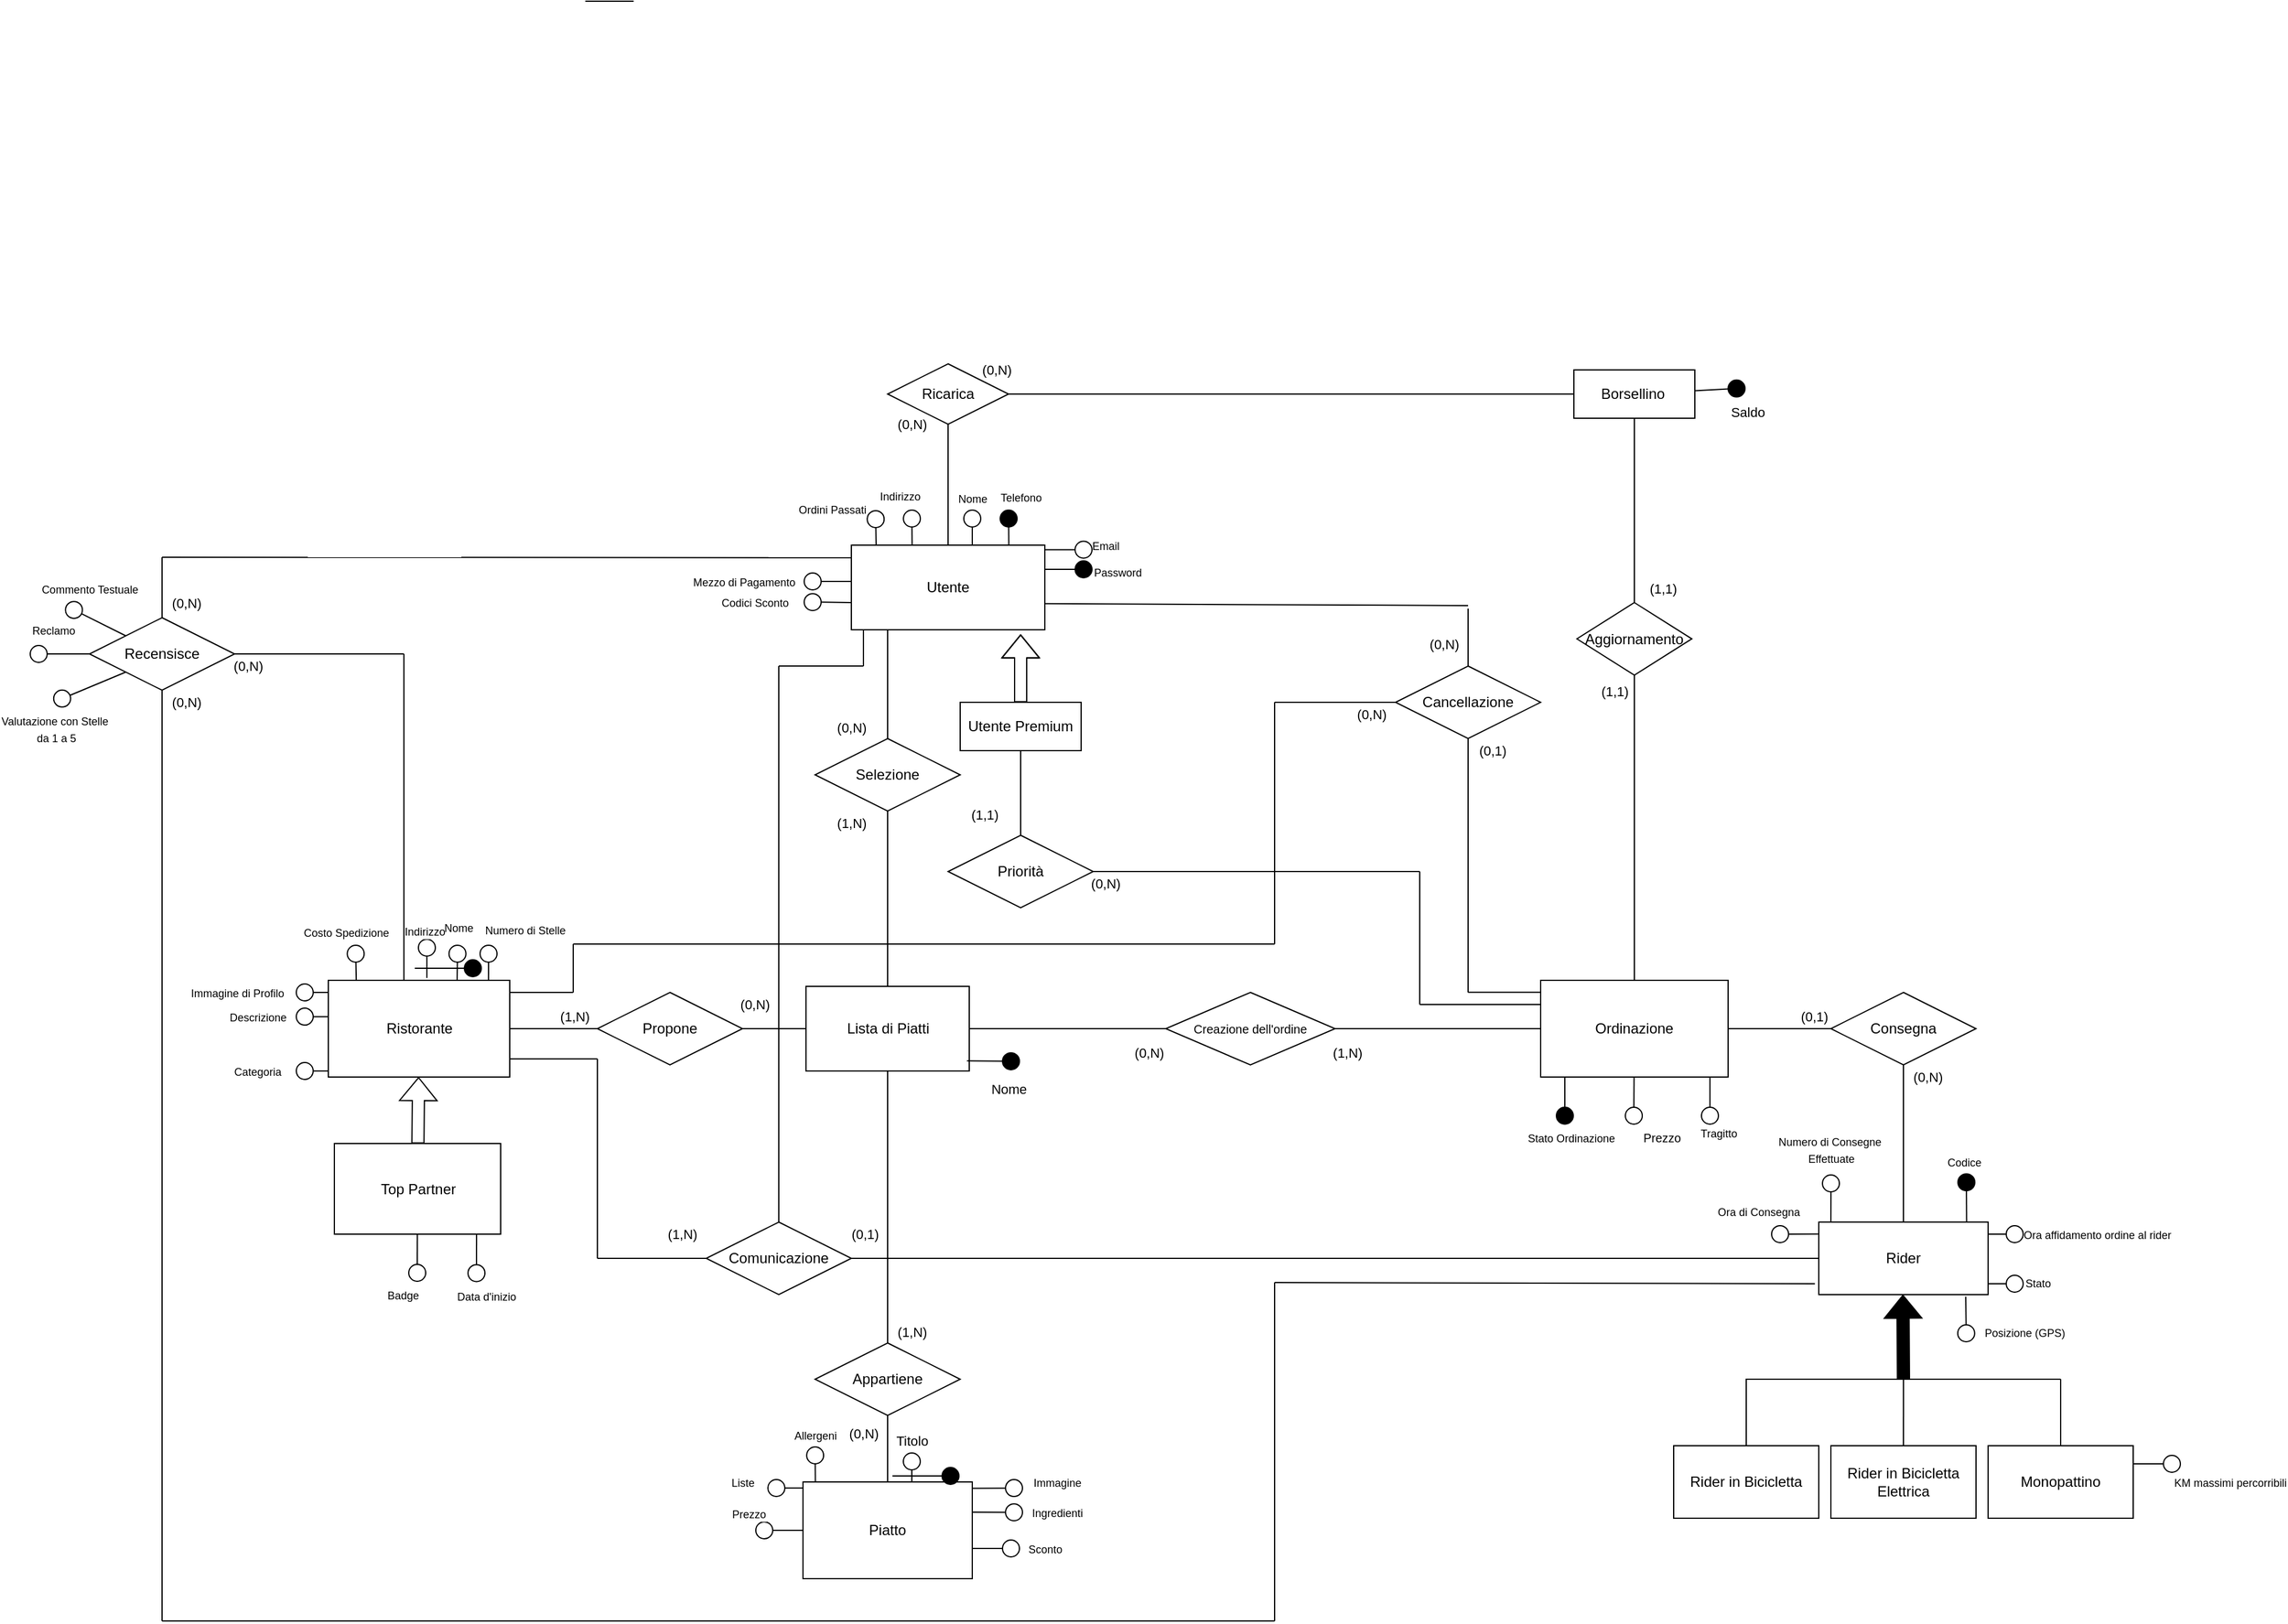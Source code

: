 <mxfile version="24.6.4" type="google">
  <diagram id="R2lEEEUBdFMjLlhIrx00" name="Page-1">
    <mxGraphModel grid="1" page="1" gridSize="10" guides="1" tooltips="1" connect="1" arrows="1" fold="1" pageScale="1" pageWidth="850" pageHeight="1100" math="0" shadow="0" extFonts="Permanent Marker^https://fonts.googleapis.com/css?family=Permanent+Marker">
      <root>
        <mxCell id="0" />
        <mxCell id="1" parent="0" />
        <mxCell id="2s0AjoNHFRhsUonIn1Db-18" value="Utente" style="whiteSpace=wrap;html=1;align=center;" vertex="1" parent="1">
          <mxGeometry x="90" y="70" width="160" height="70" as="geometry" />
        </mxCell>
        <mxCell id="2s0AjoNHFRhsUonIn1Db-19" value="dispatch" style="html=1;verticalAlign=bottom;startArrow=circle;startFill=0;endArrow=close;startSize=6;endSize=8;curved=0;rounded=0;labelBackgroundColor=default;fontColor=none;noLabel=1;entryX=0.625;entryY=-0.003;entryDx=0;entryDy=0;entryPerimeter=0;" edge="1" parent="1" target="2s0AjoNHFRhsUonIn1Db-18">
          <mxGeometry width="80" relative="1" as="geometry">
            <mxPoint x="190" y="40" as="sourcePoint" />
            <mxPoint x="190" y="69" as="targetPoint" />
            <Array as="points" />
          </mxGeometry>
        </mxCell>
        <mxCell id="2s0AjoNHFRhsUonIn1Db-20" value="&lt;font style=&quot;font-size: 9px;&quot;&gt;Nome&lt;/font&gt;" style="edgeLabel;html=1;align=center;verticalAlign=middle;resizable=0;points=[];rotation=0;" connectable="0" vertex="1" parent="2s0AjoNHFRhsUonIn1Db-19">
          <mxGeometry x="-0.893" relative="1" as="geometry">
            <mxPoint y="-11" as="offset" />
          </mxGeometry>
        </mxCell>
        <mxCell id="2s0AjoNHFRhsUonIn1Db-21" value="dispatch" style="html=1;verticalAlign=bottom;startArrow=circle;startFill=1;endArrow=close;startSize=6;endSize=8;curved=0;rounded=0;labelBackgroundColor=default;fontColor=none;noLabel=1;" edge="1" parent="1">
          <mxGeometry width="80" relative="1" as="geometry">
            <mxPoint x="290" y="90" as="sourcePoint" />
            <mxPoint x="250" y="90" as="targetPoint" />
            <Array as="points" />
          </mxGeometry>
        </mxCell>
        <mxCell id="2s0AjoNHFRhsUonIn1Db-22" value="&lt;font style=&quot;font-size: 9px;&quot;&gt;Email&lt;/font&gt;" style="edgeLabel;html=1;align=center;verticalAlign=middle;resizable=0;points=[];" connectable="0" vertex="1" parent="2s0AjoNHFRhsUonIn1Db-21">
          <mxGeometry x="-0.896" y="-1" relative="1" as="geometry">
            <mxPoint x="12" y="-19" as="offset" />
          </mxGeometry>
        </mxCell>
        <mxCell id="2s0AjoNHFRhsUonIn1Db-23" value="dispatch" style="html=1;verticalAlign=bottom;startArrow=circle;startFill=0;endArrow=close;startSize=6;endSize=8;curved=0;rounded=0;labelBackgroundColor=default;fontColor=none;noLabel=1;entryX=0.875;entryY=1.029;entryDx=0;entryDy=0;entryPerimeter=0;" edge="1" parent="1">
          <mxGeometry width="80" relative="1" as="geometry">
            <mxPoint x="290" y="73.75" as="sourcePoint" />
            <mxPoint x="250" y="73.75" as="targetPoint" />
          </mxGeometry>
        </mxCell>
        <mxCell id="2s0AjoNHFRhsUonIn1Db-24" value="&lt;font style=&quot;font-size: 9px;&quot;&gt;Password&lt;/font&gt;" style="edgeLabel;html=1;align=center;verticalAlign=middle;resizable=0;points=[];" connectable="0" vertex="1" parent="2s0AjoNHFRhsUonIn1Db-23">
          <mxGeometry x="-0.862" y="3" relative="1" as="geometry">
            <mxPoint x="23" y="15" as="offset" />
          </mxGeometry>
        </mxCell>
        <mxCell id="2s0AjoNHFRhsUonIn1Db-25" value="dispatch" style="html=1;verticalAlign=bottom;startArrow=circle;startFill=1;endArrow=close;startSize=6;endSize=8;curved=0;rounded=0;labelBackgroundColor=default;fontColor=none;noLabel=1;entryX=0.814;entryY=0.006;entryDx=0;entryDy=0;entryPerimeter=0;" edge="1" parent="1" target="2s0AjoNHFRhsUonIn1Db-18">
          <mxGeometry width="80" relative="1" as="geometry">
            <mxPoint x="220" y="40" as="sourcePoint" />
            <mxPoint x="240" y="77" as="targetPoint" />
          </mxGeometry>
        </mxCell>
        <mxCell id="2s0AjoNHFRhsUonIn1Db-26" value="&lt;font style=&quot;font-size: 9px;&quot;&gt;Telefono&lt;/font&gt;" style="edgeLabel;html=1;align=center;verticalAlign=middle;resizable=0;points=[];" connectable="0" vertex="1" parent="2s0AjoNHFRhsUonIn1Db-25">
          <mxGeometry x="-0.877" y="1" relative="1" as="geometry">
            <mxPoint x="9" y="-12" as="offset" />
          </mxGeometry>
        </mxCell>
        <mxCell id="2s0AjoNHFRhsUonIn1Db-27" value="dispatch" style="html=1;verticalAlign=bottom;startArrow=circle;startFill=0;endArrow=close;startSize=6;endSize=8;curved=0;rounded=0;labelBackgroundColor=default;fontColor=none;noLabel=1;entryX=0.314;entryY=0;entryDx=0;entryDy=0;entryPerimeter=0;" edge="1" parent="1" target="2s0AjoNHFRhsUonIn1Db-18">
          <mxGeometry width="80" relative="1" as="geometry">
            <mxPoint x="140" y="40" as="sourcePoint" />
            <mxPoint x="180" y="70" as="targetPoint" />
          </mxGeometry>
        </mxCell>
        <mxCell id="2s0AjoNHFRhsUonIn1Db-28" value="&lt;font style=&quot;font-size: 9px;&quot;&gt;Indirizzo&lt;/font&gt;" style="edgeLabel;html=1;align=center;verticalAlign=middle;resizable=0;points=[];" connectable="0" vertex="1" parent="2s0AjoNHFRhsUonIn1Db-27">
          <mxGeometry x="-0.855" y="2" relative="1" as="geometry">
            <mxPoint x="-12" y="-13" as="offset" />
          </mxGeometry>
        </mxCell>
        <mxCell id="2s0AjoNHFRhsUonIn1Db-29" value="Ristorante" style="whiteSpace=wrap;html=1;align=center;" vertex="1" parent="1">
          <mxGeometry x="-342.5" y="430" width="150" height="80" as="geometry" />
        </mxCell>
        <mxCell id="2s0AjoNHFRhsUonIn1Db-33" value="dispatch" style="html=1;verticalAlign=bottom;startArrow=circle;startFill=0;endArrow=close;startSize=6;endSize=8;curved=0;rounded=0;labelBackgroundColor=default;fontColor=none;noLabel=1;entryX=0.614;entryY=-0.005;entryDx=0;entryDy=0;entryPerimeter=0;" edge="1" parent="1">
          <mxGeometry width="80" relative="1" as="geometry">
            <mxPoint x="-235.6" y="400" as="sourcePoint" />
            <mxPoint x="-236.0" y="430.0" as="targetPoint" />
          </mxGeometry>
        </mxCell>
        <mxCell id="2s0AjoNHFRhsUonIn1Db-34" value="&lt;font style=&quot;font-size: 9px;&quot;&gt;Nome&lt;/font&gt;" style="edgeLabel;html=1;align=center;verticalAlign=middle;resizable=0;points=[];" connectable="0" vertex="1" parent="2s0AjoNHFRhsUonIn1Db-33">
          <mxGeometry x="-0.583" y="5" relative="1" as="geometry">
            <mxPoint x="-5" y="-21" as="offset" />
          </mxGeometry>
        </mxCell>
        <mxCell id="2s0AjoNHFRhsUonIn1Db-35" value="dispatch" style="html=1;verticalAlign=bottom;startArrow=circle;startFill=0;endArrow=close;startSize=6;endSize=8;curved=0;rounded=0;labelBackgroundColor=default;fontColor=none;noLabel=1;" edge="1" parent="1">
          <mxGeometry width="80" relative="1" as="geometry">
            <mxPoint x="-370" y="460" as="sourcePoint" />
            <mxPoint x="-342.5" y="460.129" as="targetPoint" />
            <Array as="points" />
          </mxGeometry>
        </mxCell>
        <mxCell id="2s0AjoNHFRhsUonIn1Db-36" value="&lt;font style=&quot;font-size: 9px;&quot;&gt;Descrizione&lt;/font&gt;" style="edgeLabel;html=1;align=center;verticalAlign=middle;resizable=0;points=[];" connectable="0" vertex="1" parent="2s0AjoNHFRhsUonIn1Db-35">
          <mxGeometry x="-0.667" y="-2" relative="1" as="geometry">
            <mxPoint x="-36" y="-2" as="offset" />
          </mxGeometry>
        </mxCell>
        <mxCell id="2s0AjoNHFRhsUonIn1Db-37" value="dispatch" style="html=1;verticalAlign=bottom;startArrow=circle;startFill=0;endArrow=close;startSize=6;endSize=8;curved=0;rounded=0;labelBackgroundColor=default;fontColor=none;noLabel=1;" edge="1" parent="1">
          <mxGeometry width="80" relative="1" as="geometry">
            <mxPoint x="-261" y="395" as="sourcePoint" />
            <mxPoint x="-261" y="428" as="targetPoint" />
            <Array as="points">
              <mxPoint x="-261" y="425" />
            </Array>
          </mxGeometry>
        </mxCell>
        <mxCell id="2s0AjoNHFRhsUonIn1Db-38" value="&lt;font style=&quot;font-size: 9px;&quot;&gt;Indirizzo&lt;/font&gt;" style="edgeLabel;html=1;align=center;verticalAlign=middle;resizable=0;points=[];" connectable="0" vertex="1" parent="2s0AjoNHFRhsUonIn1Db-37">
          <mxGeometry x="-0.75" y="1" relative="1" as="geometry">
            <mxPoint x="-3" y="-10" as="offset" />
          </mxGeometry>
        </mxCell>
        <mxCell id="2s0AjoNHFRhsUonIn1Db-39" value="dispatch" style="html=1;verticalAlign=bottom;startArrow=circle;startFill=0;endArrow=close;startSize=6;endSize=8;curved=0;rounded=0;labelBackgroundColor=default;fontColor=none;noLabel=1;entryX=0.154;entryY=-0.002;entryDx=0;entryDy=0;entryPerimeter=0;" edge="1" parent="1" target="2s0AjoNHFRhsUonIn1Db-29">
          <mxGeometry width="80" relative="1" as="geometry">
            <mxPoint x="-320" y="400" as="sourcePoint" />
            <mxPoint x="-318.75" y="430" as="targetPoint" />
          </mxGeometry>
        </mxCell>
        <mxCell id="2s0AjoNHFRhsUonIn1Db-40" value="&lt;font style=&quot;font-size: 9px;&quot;&gt;Costo Spedizione&lt;/font&gt;" style="edgeLabel;html=1;align=center;verticalAlign=middle;resizable=0;points=[];" connectable="0" vertex="1" parent="2s0AjoNHFRhsUonIn1Db-39">
          <mxGeometry x="-0.729" relative="1" as="geometry">
            <mxPoint x="-8" y="-14" as="offset" />
          </mxGeometry>
        </mxCell>
        <mxCell id="2s0AjoNHFRhsUonIn1Db-41" value="dispatch" style="html=1;verticalAlign=bottom;startArrow=circle;startFill=0;endArrow=close;startSize=6;endSize=8;curved=0;rounded=0;labelBackgroundColor=default;fontColor=none;noLabel=1;entryX=-0.014;entryY=0.358;entryDx=0;entryDy=0;entryPerimeter=0;" edge="1" parent="1">
          <mxGeometry width="80" relative="1" as="geometry">
            <mxPoint x="-370" y="440" as="sourcePoint" />
            <mxPoint x="-342.5" y="440.0" as="targetPoint" />
          </mxGeometry>
        </mxCell>
        <mxCell id="2s0AjoNHFRhsUonIn1Db-42" value="&lt;font style=&quot;font-size: 9px;&quot;&gt;Immagine di Profilo&lt;/font&gt;" style="edgeLabel;html=1;align=center;verticalAlign=middle;resizable=0;points=[];" connectable="0" vertex="1" parent="2s0AjoNHFRhsUonIn1Db-41">
          <mxGeometry x="-0.653" y="-1" relative="1" as="geometry">
            <mxPoint x="-53" y="-1" as="offset" />
          </mxGeometry>
        </mxCell>
        <mxCell id="2s0AjoNHFRhsUonIn1Db-43" value="dispatch" style="html=1;verticalAlign=bottom;startArrow=circle;startFill=0;endArrow=close;startSize=6;endSize=8;curved=0;rounded=0;labelBackgroundColor=default;fontColor=none;noLabel=1;entryX=0.883;entryY=-0.001;entryDx=0;entryDy=0;entryPerimeter=0;" edge="1" parent="1" target="2s0AjoNHFRhsUonIn1Db-29">
          <mxGeometry width="80" relative="1" as="geometry">
            <mxPoint x="-210" y="400" as="sourcePoint" />
            <mxPoint x="-212.5" y="430.0" as="targetPoint" />
            <Array as="points" />
          </mxGeometry>
        </mxCell>
        <mxCell id="2s0AjoNHFRhsUonIn1Db-44" value="&lt;font style=&quot;font-size: 9px;&quot;&gt;Numero di Stelle&lt;/font&gt;" style="edgeLabel;html=1;align=center;verticalAlign=middle;resizable=0;points=[];" connectable="0" vertex="1" parent="2s0AjoNHFRhsUonIn1Db-43">
          <mxGeometry x="-0.567" y="-2" relative="1" as="geometry">
            <mxPoint x="32" y="-19" as="offset" />
          </mxGeometry>
        </mxCell>
        <mxCell id="2s0AjoNHFRhsUonIn1Db-45" value="dispatch" style="html=1;verticalAlign=bottom;startArrow=circle;startFill=0;endArrow=close;startSize=6;endSize=8;curved=0;rounded=0;labelBackgroundColor=default;fontColor=none;noLabel=1;" edge="1" parent="1" target="2s0AjoNHFRhsUonIn1Db-18">
          <mxGeometry width="80" relative="1" as="geometry">
            <mxPoint x="90" y="110" as="sourcePoint" />
            <mxPoint x="55" y="80" as="targetPoint" />
          </mxGeometry>
        </mxCell>
        <mxCell id="2s0AjoNHFRhsUonIn1Db-47" value="Piatto" style="whiteSpace=wrap;html=1;align=center;" vertex="1" parent="1">
          <mxGeometry x="50" y="845" width="140" height="80" as="geometry" />
        </mxCell>
        <mxCell id="2s0AjoNHFRhsUonIn1Db-48" value="dispatch" style="html=1;verticalAlign=bottom;startArrow=circle;startFill=0;endArrow=close;startSize=6;endSize=8;curved=0;rounded=0;labelBackgroundColor=default;fontColor=none;noLabel=1;" edge="1" parent="1">
          <mxGeometry width="80" relative="1" as="geometry">
            <mxPoint x="140" y="820" as="sourcePoint" />
            <mxPoint x="140" y="845.001" as="targetPoint" />
          </mxGeometry>
        </mxCell>
        <mxCell id="2s0AjoNHFRhsUonIn1Db-49" value="Titolo" style="edgeLabel;html=1;align=center;verticalAlign=middle;resizable=0;points=[];" connectable="0" vertex="1" parent="2s0AjoNHFRhsUonIn1Db-48">
          <mxGeometry x="-0.797" y="6" relative="1" as="geometry">
            <mxPoint x="-6" y="-12" as="offset" />
          </mxGeometry>
        </mxCell>
        <mxCell id="2s0AjoNHFRhsUonIn1Db-50" value="dispatch" style="html=1;verticalAlign=bottom;startArrow=circle;startFill=0;endArrow=close;startSize=6;endSize=8;curved=0;rounded=0;labelBackgroundColor=default;fontColor=none;noLabel=1;entryX=1;entryY=0.065;entryDx=0;entryDy=0;entryPerimeter=0;" edge="1" parent="1" target="2s0AjoNHFRhsUonIn1Db-47">
          <mxGeometry width="80" relative="1" as="geometry">
            <mxPoint x="232.5" y="850" as="sourcePoint" />
            <mxPoint x="192.5" y="850.444" as="targetPoint" />
          </mxGeometry>
        </mxCell>
        <mxCell id="2s0AjoNHFRhsUonIn1Db-51" value="&lt;font style=&quot;font-size: 9px;&quot;&gt;Immagine&lt;/font&gt;" style="edgeLabel;html=1;align=center;verticalAlign=middle;resizable=0;points=[];" connectable="0" vertex="1" parent="2s0AjoNHFRhsUonIn1Db-50">
          <mxGeometry x="-0.681" y="-4" relative="1" as="geometry">
            <mxPoint x="34" y="-1" as="offset" />
          </mxGeometry>
        </mxCell>
        <mxCell id="2s0AjoNHFRhsUonIn1Db-52" value="dispatch" style="html=1;verticalAlign=bottom;startArrow=circle;startFill=0;endArrow=close;startSize=6;endSize=8;curved=0;rounded=0;labelBackgroundColor=default;fontColor=none;noLabel=1;entryX=1;entryY=0.313;entryDx=0;entryDy=0;entryPerimeter=0;" edge="1" parent="1" target="2s0AjoNHFRhsUonIn1Db-47">
          <mxGeometry width="80" relative="1" as="geometry">
            <mxPoint x="232.5" y="870.12" as="sourcePoint" />
            <mxPoint x="192.5" y="870.002" as="targetPoint" />
          </mxGeometry>
        </mxCell>
        <mxCell id="2s0AjoNHFRhsUonIn1Db-53" value="&lt;font style=&quot;font-size: 9px;&quot;&gt;Ingredienti&lt;/font&gt;" style="edgeLabel;html=1;align=center;verticalAlign=middle;resizable=0;points=[];" connectable="0" vertex="1" parent="2s0AjoNHFRhsUonIn1Db-52">
          <mxGeometry x="-0.519" y="-3" relative="1" as="geometry">
            <mxPoint x="37" y="3" as="offset" />
          </mxGeometry>
        </mxCell>
        <mxCell id="2s0AjoNHFRhsUonIn1Db-54" value="dispatch" style="html=1;verticalAlign=bottom;startArrow=circle;startFill=0;endArrow=close;startSize=6;endSize=8;curved=0;rounded=0;labelBackgroundColor=default;fontColor=none;noLabel=1;" edge="1" parent="1">
          <mxGeometry width="80" relative="1" as="geometry">
            <mxPoint x="60" y="815" as="sourcePoint" />
            <mxPoint x="60.25" y="845" as="targetPoint" />
          </mxGeometry>
        </mxCell>
        <mxCell id="2s0AjoNHFRhsUonIn1Db-55" value="&lt;font style=&quot;font-size: 9px;&quot;&gt;Allergeni&lt;/font&gt;" style="edgeLabel;html=1;align=center;verticalAlign=middle;resizable=0;points=[];" connectable="0" vertex="1" parent="2s0AjoNHFRhsUonIn1Db-54">
          <mxGeometry x="-0.633" y="3" relative="1" as="geometry">
            <mxPoint x="-3" y="-15" as="offset" />
          </mxGeometry>
        </mxCell>
        <mxCell id="2s0AjoNHFRhsUonIn1Db-56" value="dispatch" style="html=1;verticalAlign=bottom;startArrow=circle;startFill=0;endArrow=close;startSize=6;endSize=8;curved=0;rounded=0;labelBackgroundColor=default;fontColor=none;noLabel=1;entryX=0;entryY=0.5;entryDx=0;entryDy=0;" edge="1" parent="1" target="2s0AjoNHFRhsUonIn1Db-47">
          <mxGeometry width="80" relative="1" as="geometry">
            <mxPoint x="10" y="885" as="sourcePoint" />
            <mxPoint x="10" y="915.001" as="targetPoint" />
          </mxGeometry>
        </mxCell>
        <mxCell id="2s0AjoNHFRhsUonIn1Db-57" value="&lt;font style=&quot;font-size: 9px;&quot;&gt;Prezzo&lt;/font&gt;" style="edgeLabel;html=1;align=center;verticalAlign=middle;resizable=0;points=[];" connectable="0" vertex="1" parent="2s0AjoNHFRhsUonIn1Db-56">
          <mxGeometry x="-0.757" relative="1" as="geometry">
            <mxPoint x="-10" y="-14" as="offset" />
          </mxGeometry>
        </mxCell>
        <mxCell id="2s0AjoNHFRhsUonIn1Db-58" value="dispatch" style="html=1;verticalAlign=bottom;startArrow=circle;startFill=0;endArrow=close;startSize=6;endSize=8;curved=0;rounded=0;labelBackgroundColor=default;fontColor=none;noLabel=1;entryX=0.75;entryY=1;entryDx=0;entryDy=0;" edge="1" parent="1">
          <mxGeometry width="80" relative="1" as="geometry">
            <mxPoint x="230" y="900" as="sourcePoint" />
            <mxPoint x="190" y="900" as="targetPoint" />
          </mxGeometry>
        </mxCell>
        <mxCell id="2s0AjoNHFRhsUonIn1Db-59" value="&lt;font style=&quot;font-size: 9px;&quot;&gt;Sconto&lt;/font&gt;" style="edgeLabel;html=1;align=center;verticalAlign=middle;resizable=0;points=[];" connectable="0" vertex="1" parent="2s0AjoNHFRhsUonIn1Db-58">
          <mxGeometry x="-0.538" y="6" relative="1" as="geometry">
            <mxPoint x="29" y="-6" as="offset" />
          </mxGeometry>
        </mxCell>
        <mxCell id="2s0AjoNHFRhsUonIn1Db-60" value="dispatch" style="html=1;verticalAlign=bottom;startArrow=circle;startFill=0;endArrow=close;startSize=6;endSize=8;curved=0;rounded=0;labelBackgroundColor=default;fontColor=none;noLabel=1;" edge="1" parent="1">
          <mxGeometry width="80" relative="1" as="geometry">
            <mxPoint x="20" y="850" as="sourcePoint" />
            <mxPoint x="50" y="850" as="targetPoint" />
          </mxGeometry>
        </mxCell>
        <mxCell id="2s0AjoNHFRhsUonIn1Db-62" value="&lt;font style=&quot;font-size: 9px;&quot;&gt;Liste&lt;/font&gt;" style="edgeLabel;html=1;align=center;verticalAlign=middle;resizable=0;points=[];" connectable="0" vertex="1" parent="2s0AjoNHFRhsUonIn1Db-60">
          <mxGeometry x="-0.745" y="5" relative="1" as="geometry">
            <mxPoint x="-24" as="offset" />
          </mxGeometry>
        </mxCell>
        <mxCell id="2s0AjoNHFRhsUonIn1Db-66" value="" style="shape=flexArrow;endArrow=classic;html=1;rounded=0;fillColor=none;" edge="1" parent="1" source="2s0AjoNHFRhsUonIn1Db-67" target="2s0AjoNHFRhsUonIn1Db-29">
          <mxGeometry width="50" height="50" relative="1" as="geometry">
            <mxPoint x="-270" y="580" as="sourcePoint" />
            <mxPoint x="-265" y="590" as="targetPoint" />
          </mxGeometry>
        </mxCell>
        <mxCell id="2s0AjoNHFRhsUonIn1Db-67" value="Top Partner" style="whiteSpace=wrap;html=1;align=center;" vertex="1" parent="1">
          <mxGeometry x="-337.5" y="565" width="137.5" height="75" as="geometry" />
        </mxCell>
        <mxCell id="2s0AjoNHFRhsUonIn1Db-69" value="Rider" style="whiteSpace=wrap;html=1;align=center;" vertex="1" parent="1">
          <mxGeometry x="890" y="630" width="140" height="60" as="geometry" />
        </mxCell>
        <mxCell id="2s0AjoNHFRhsUonIn1Db-70" value="dispatch" style="html=1;verticalAlign=bottom;startArrow=circle;startFill=1;endArrow=close;startSize=6;endSize=8;curved=0;rounded=0;labelBackgroundColor=default;fontColor=none;noLabel=1;entryX=0.873;entryY=0.015;entryDx=0;entryDy=0;entryPerimeter=0;" edge="1" parent="1">
          <mxGeometry width="80" relative="1" as="geometry">
            <mxPoint x="1012" y="589.1" as="sourcePoint" />
            <mxPoint x="1012.22" y="630.0" as="targetPoint" />
            <Array as="points" />
          </mxGeometry>
        </mxCell>
        <mxCell id="2s0AjoNHFRhsUonIn1Db-71" value="&lt;font style=&quot;font-size: 9px;&quot;&gt;Codice&lt;/font&gt;" style="edgeLabel;html=1;align=center;verticalAlign=middle;resizable=0;points=[];" connectable="0" vertex="1" parent="2s0AjoNHFRhsUonIn1Db-70">
          <mxGeometry x="-0.761" y="1" relative="1" as="geometry">
            <mxPoint x="-3" y="-14" as="offset" />
          </mxGeometry>
        </mxCell>
        <mxCell id="2s0AjoNHFRhsUonIn1Db-72" value="dispatch" style="html=1;verticalAlign=bottom;startArrow=circle;startFill=0;endArrow=close;startSize=6;endSize=8;curved=0;rounded=0;labelBackgroundColor=default;fontColor=none;noLabel=1;" edge="1" parent="1">
          <mxGeometry width="80" relative="1" as="geometry">
            <mxPoint x="1060" y="681" as="sourcePoint" />
            <mxPoint x="1030" y="681" as="targetPoint" />
          </mxGeometry>
        </mxCell>
        <mxCell id="2s0AjoNHFRhsUonIn1Db-73" value="&lt;font style=&quot;font-size: 9px;&quot;&gt;Stato&lt;/font&gt;" style="edgeLabel;html=1;align=center;verticalAlign=middle;resizable=0;points=[];" connectable="0" vertex="1" parent="2s0AjoNHFRhsUonIn1Db-72">
          <mxGeometry x="-0.758" y="-3" relative="1" as="geometry">
            <mxPoint x="14" y="2" as="offset" />
          </mxGeometry>
        </mxCell>
        <mxCell id="2s0AjoNHFRhsUonIn1Db-74" value="dispatch" style="html=1;verticalAlign=bottom;startArrow=circle;startFill=0;endArrow=close;startSize=6;endSize=8;curved=0;rounded=0;labelBackgroundColor=default;fontColor=none;noLabel=1;entryX=0.868;entryY=1.029;entryDx=0;entryDy=0;entryPerimeter=0;" edge="1" parent="1" target="2s0AjoNHFRhsUonIn1Db-69">
          <mxGeometry width="80" relative="1" as="geometry">
            <mxPoint x="1012" y="730" as="sourcePoint" />
            <mxPoint x="970.0" y="690" as="targetPoint" />
          </mxGeometry>
        </mxCell>
        <mxCell id="2s0AjoNHFRhsUonIn1Db-75" value="&lt;font style=&quot;font-size: 9px;&quot;&gt;Posizione (GPS)&lt;/font&gt;" style="edgeLabel;html=1;align=center;verticalAlign=middle;resizable=0;points=[];" connectable="0" vertex="1" parent="2s0AjoNHFRhsUonIn1Db-74">
          <mxGeometry x="-0.704" y="3" relative="1" as="geometry">
            <mxPoint x="51" y="-4" as="offset" />
          </mxGeometry>
        </mxCell>
        <mxCell id="2s0AjoNHFRhsUonIn1Db-78" value="" style="endArrow=none;html=1;rounded=0;exitX=0.5;exitY=0;exitDx=0;exitDy=0;" edge="1" parent="1" source="2s0AjoNHFRhsUonIn1Db-79">
          <mxGeometry width="50" height="50" relative="1" as="geometry">
            <mxPoint x="830" y="810" as="sourcePoint" />
            <mxPoint x="1090" y="760" as="targetPoint" />
            <Array as="points">
              <mxPoint x="830" y="760" />
              <mxPoint x="1000" y="760" />
            </Array>
          </mxGeometry>
        </mxCell>
        <mxCell id="2s0AjoNHFRhsUonIn1Db-79" value="Rider in Bicicletta" style="rounded=0;whiteSpace=wrap;html=1;" vertex="1" parent="1">
          <mxGeometry x="770" y="815" width="120" height="60" as="geometry" />
        </mxCell>
        <mxCell id="2s0AjoNHFRhsUonIn1Db-80" value="Rider in Bicicletta Elettrica" style="rounded=0;whiteSpace=wrap;html=1;" vertex="1" parent="1">
          <mxGeometry x="900" y="815" width="120" height="60" as="geometry" />
        </mxCell>
        <mxCell id="2s0AjoNHFRhsUonIn1Db-81" value="Monopattino" style="rounded=0;whiteSpace=wrap;html=1;" vertex="1" parent="1">
          <mxGeometry x="1030" y="815" width="120" height="60" as="geometry" />
        </mxCell>
        <mxCell id="2s0AjoNHFRhsUonIn1Db-82" value="" style="endArrow=none;html=1;rounded=0;exitX=0.583;exitY=0;exitDx=0;exitDy=0;exitPerimeter=0;" edge="1" parent="1">
          <mxGeometry width="50" height="50" relative="1" as="geometry">
            <mxPoint x="960" y="815" as="sourcePoint" />
            <mxPoint x="960.04" y="760" as="targetPoint" />
          </mxGeometry>
        </mxCell>
        <mxCell id="2s0AjoNHFRhsUonIn1Db-83" value="dispatch" style="html=1;verticalAlign=bottom;startArrow=circle;startFill=0;endArrow=close;startSize=6;endSize=8;curved=0;rounded=0;labelBackgroundColor=default;fontColor=none;noLabel=1;" edge="1" parent="1">
          <mxGeometry width="80" relative="1" as="geometry">
            <mxPoint x="1190" y="830" as="sourcePoint" />
            <mxPoint x="1150.005" y="830" as="targetPoint" />
          </mxGeometry>
        </mxCell>
        <mxCell id="2s0AjoNHFRhsUonIn1Db-84" value="&lt;font style=&quot;font-size: 9px;&quot;&gt;KM massimi percorribili&lt;/font&gt;" style="edgeLabel;html=1;align=center;verticalAlign=middle;resizable=0;points=[];" connectable="0" vertex="1" parent="2s0AjoNHFRhsUonIn1Db-83">
          <mxGeometry x="-0.617" relative="1" as="geometry">
            <mxPoint x="47" y="15" as="offset" />
          </mxGeometry>
        </mxCell>
        <mxCell id="2s0AjoNHFRhsUonIn1Db-100" value="" style="shape=flexArrow;endArrow=classic;html=1;rounded=0;startFill=1;fillColor=#000000;" edge="1" parent="1">
          <mxGeometry width="50" height="50" relative="1" as="geometry">
            <mxPoint x="960" y="760" as="sourcePoint" />
            <mxPoint x="959.58" y="690" as="targetPoint" />
          </mxGeometry>
        </mxCell>
        <mxCell id="2s0AjoNHFRhsUonIn1Db-115" value="Borsellino&amp;nbsp;" style="whiteSpace=wrap;html=1;align=center;" vertex="1" parent="1">
          <mxGeometry x="687.5" y="-75" width="100" height="40" as="geometry" />
        </mxCell>
        <mxCell id="2s0AjoNHFRhsUonIn1Db-116" value="dispatch" style="html=1;verticalAlign=bottom;startArrow=circle;startFill=1;endArrow=close;startSize=6;endSize=8;curved=0;rounded=0;labelBackgroundColor=default;fontColor=none;noLabel=1;" edge="1" parent="1" target="2s0AjoNHFRhsUonIn1Db-115">
          <mxGeometry width="80" relative="1" as="geometry">
            <mxPoint x="830" y="-60" as="sourcePoint" />
            <mxPoint x="770.001" y="20" as="targetPoint" />
          </mxGeometry>
        </mxCell>
        <mxCell id="2s0AjoNHFRhsUonIn1Db-117" value="Saldo" style="edgeLabel;html=1;align=center;verticalAlign=middle;resizable=0;points=[];" connectable="0" vertex="1" parent="2s0AjoNHFRhsUonIn1Db-116">
          <mxGeometry x="-0.921" y="3" relative="1" as="geometry">
            <mxPoint x="2" y="17" as="offset" />
          </mxGeometry>
        </mxCell>
        <mxCell id="2s0AjoNHFRhsUonIn1Db-118" value="Aggiornamento" style="shape=rhombus;perimeter=rhombusPerimeter;whiteSpace=wrap;html=1;align=center;" vertex="1" parent="1">
          <mxGeometry x="690" y="117.5" width="95" height="60" as="geometry" />
        </mxCell>
        <mxCell id="2s0AjoNHFRhsUonIn1Db-119" value="Ordinazione" style="whiteSpace=wrap;html=1;align=center;" vertex="1" parent="1">
          <mxGeometry x="660" y="430" width="155" height="80" as="geometry" />
        </mxCell>
        <mxCell id="2s0AjoNHFRhsUonIn1Db-122" value="" style="endArrow=none;html=1;rounded=0;" edge="1" parent="1" source="2s0AjoNHFRhsUonIn1Db-119" target="2s0AjoNHFRhsUonIn1Db-118">
          <mxGeometry relative="1" as="geometry">
            <mxPoint x="300" y="260" as="sourcePoint" />
            <mxPoint x="460" y="260" as="targetPoint" />
          </mxGeometry>
        </mxCell>
        <mxCell id="2s0AjoNHFRhsUonIn1Db-124" value="(1,1)" style="edgeLabel;html=1;align=center;verticalAlign=middle;resizable=0;points=[];" connectable="0" vertex="1" parent="2s0AjoNHFRhsUonIn1Db-122">
          <mxGeometry x="-0.622" relative="1" as="geometry">
            <mxPoint x="-17" y="-192" as="offset" />
          </mxGeometry>
        </mxCell>
        <mxCell id="2s0AjoNHFRhsUonIn1Db-123" value="" style="endArrow=none;html=1;rounded=0;" edge="1" parent="1" source="2s0AjoNHFRhsUonIn1Db-118" target="2s0AjoNHFRhsUonIn1Db-115">
          <mxGeometry relative="1" as="geometry">
            <mxPoint x="510" y="170" as="sourcePoint" />
            <mxPoint x="670" y="170" as="targetPoint" />
          </mxGeometry>
        </mxCell>
        <mxCell id="2s0AjoNHFRhsUonIn1Db-125" value="(1,1)" style="edgeLabel;html=1;align=center;verticalAlign=middle;resizable=0;points=[];" connectable="0" vertex="1" parent="2s0AjoNHFRhsUonIn1Db-123">
          <mxGeometry x="0.52" y="-1" relative="1" as="geometry">
            <mxPoint x="22" y="104" as="offset" />
          </mxGeometry>
        </mxCell>
        <mxCell id="2s0AjoNHFRhsUonIn1Db-126" value="Ricarica" style="shape=rhombus;perimeter=rhombusPerimeter;whiteSpace=wrap;html=1;align=center;" vertex="1" parent="1">
          <mxGeometry x="120" y="-80" width="100" height="50" as="geometry" />
        </mxCell>
        <mxCell id="2s0AjoNHFRhsUonIn1Db-127" value="" style="endArrow=none;html=1;rounded=0;" edge="1" parent="1" source="2s0AjoNHFRhsUonIn1Db-18" target="2s0AjoNHFRhsUonIn1Db-126">
          <mxGeometry relative="1" as="geometry">
            <mxPoint x="180" y="200" as="sourcePoint" />
            <mxPoint x="340" y="200" as="targetPoint" />
          </mxGeometry>
        </mxCell>
        <mxCell id="k4wxkKanwMhpTYqGgyU6-1" value="(0,N)" style="edgeLabel;html=1;align=center;verticalAlign=middle;resizable=0;points=[];" connectable="0" vertex="1" parent="2s0AjoNHFRhsUonIn1Db-127">
          <mxGeometry x="-0.544" y="3" relative="1" as="geometry">
            <mxPoint x="-27" y="-77" as="offset" />
          </mxGeometry>
        </mxCell>
        <mxCell id="2s0AjoNHFRhsUonIn1Db-128" value="" style="endArrow=none;html=1;rounded=0;" edge="1" parent="1" source="2s0AjoNHFRhsUonIn1Db-126" target="2s0AjoNHFRhsUonIn1Db-115">
          <mxGeometry relative="1" as="geometry">
            <mxPoint x="570" y="34.66" as="sourcePoint" />
            <mxPoint x="730" y="34.66" as="targetPoint" />
          </mxGeometry>
        </mxCell>
        <mxCell id="k4wxkKanwMhpTYqGgyU6-3" value="(0,N)" style="edgeLabel;html=1;align=center;verticalAlign=middle;resizable=0;points=[];" connectable="0" vertex="1" parent="2s0AjoNHFRhsUonIn1Db-128">
          <mxGeometry x="-0.953" y="-2" relative="1" as="geometry">
            <mxPoint x="-21" y="-22" as="offset" />
          </mxGeometry>
        </mxCell>
        <mxCell id="2s0AjoNHFRhsUonIn1Db-131" value="" style="shape=flexArrow;endArrow=classic;html=1;rounded=0;fillColor=none;entryX=0.5;entryY=1;entryDx=0;entryDy=0;" edge="1" parent="1">
          <mxGeometry width="50" height="50" relative="1" as="geometry">
            <mxPoint x="230" y="200" as="sourcePoint" />
            <mxPoint x="230.0" y="143.75" as="targetPoint" />
            <Array as="points">
              <mxPoint x="230.0" y="180" />
            </Array>
          </mxGeometry>
        </mxCell>
        <mxCell id="2s0AjoNHFRhsUonIn1Db-133" value="Utente Premium" style="whiteSpace=wrap;html=1;align=center;" vertex="1" parent="1">
          <mxGeometry x="180" y="200" width="100" height="40" as="geometry" />
        </mxCell>
        <mxCell id="2s0AjoNHFRhsUonIn1Db-136" value="Priorità" style="shape=rhombus;perimeter=rhombusPerimeter;whiteSpace=wrap;html=1;align=center;" vertex="1" parent="1">
          <mxGeometry x="170" y="310" width="120" height="60" as="geometry" />
        </mxCell>
        <mxCell id="2s0AjoNHFRhsUonIn1Db-137" value="" style="endArrow=none;html=1;rounded=0;" edge="1" parent="1" source="2s0AjoNHFRhsUonIn1Db-133" target="2s0AjoNHFRhsUonIn1Db-136">
          <mxGeometry relative="1" as="geometry">
            <mxPoint x="290" y="290" as="sourcePoint" />
            <mxPoint x="450" y="290" as="targetPoint" />
          </mxGeometry>
        </mxCell>
        <mxCell id="k4wxkKanwMhpTYqGgyU6-23" value="(1,1)" style="edgeLabel;html=1;align=center;verticalAlign=middle;resizable=0;points=[];" connectable="0" vertex="1" parent="2s0AjoNHFRhsUonIn1Db-137">
          <mxGeometry x="0.508" y="2" relative="1" as="geometry">
            <mxPoint x="-32" as="offset" />
          </mxGeometry>
        </mxCell>
        <mxCell id="2s0AjoNHFRhsUonIn1Db-138" value="" style="endArrow=none;html=1;rounded=0;" edge="1" parent="1" source="2s0AjoNHFRhsUonIn1Db-136">
          <mxGeometry relative="1" as="geometry">
            <mxPoint x="280" y="340" as="sourcePoint" />
            <mxPoint x="560" y="340" as="targetPoint" />
          </mxGeometry>
        </mxCell>
        <mxCell id="k4wxkKanwMhpTYqGgyU6-22" value="(0,N)" style="edgeLabel;html=1;align=center;verticalAlign=middle;resizable=0;points=[];" connectable="0" vertex="1" parent="2s0AjoNHFRhsUonIn1Db-138">
          <mxGeometry x="-0.859" y="1" relative="1" as="geometry">
            <mxPoint x="-9" y="11" as="offset" />
          </mxGeometry>
        </mxCell>
        <mxCell id="2s0AjoNHFRhsUonIn1Db-139" value="dispatch" style="html=1;verticalAlign=bottom;startArrow=circle;startFill=0;endArrow=close;startSize=6;endSize=8;curved=0;rounded=0;labelBackgroundColor=default;fontColor=none;noLabel=1;entryX=0;entryY=0.5;entryDx=0;entryDy=0;" edge="1" parent="1">
          <mxGeometry width="80" relative="1" as="geometry">
            <mxPoint x="50" y="117" as="sourcePoint" />
            <mxPoint x="90.0" y="117.5" as="targetPoint" />
          </mxGeometry>
        </mxCell>
        <mxCell id="2s0AjoNHFRhsUonIn1Db-140" value="&lt;font style=&quot;font-size: 9px;&quot;&gt;Codici Sconto&lt;/font&gt;" style="edgeLabel;html=1;align=center;verticalAlign=middle;resizable=0;points=[];rotation=0;" connectable="0" vertex="1" parent="2s0AjoNHFRhsUonIn1Db-139">
          <mxGeometry x="-0.724" y="1" relative="1" as="geometry">
            <mxPoint x="-46" y="1" as="offset" />
          </mxGeometry>
        </mxCell>
        <mxCell id="2s0AjoNHFRhsUonIn1Db-142" value="" style="endArrow=none;html=1;rounded=0;exitX=0.5;exitY=0;exitDx=0;exitDy=0;" edge="1" parent="1">
          <mxGeometry relative="1" as="geometry">
            <mxPoint x="-280" y="430" as="sourcePoint" />
            <mxPoint x="-280" y="160" as="targetPoint" />
          </mxGeometry>
        </mxCell>
        <mxCell id="2s0AjoNHFRhsUonIn1Db-144" value="dispatch" style="html=1;verticalAlign=bottom;startArrow=circle;startFill=0;endArrow=close;startSize=6;endSize=8;curved=0;rounded=0;labelBackgroundColor=default;fontColor=none;noLabel=1;" edge="1" parent="1">
          <mxGeometry width="80" relative="1" as="geometry">
            <mxPoint x="-370" y="505" as="sourcePoint" />
            <mxPoint x="-342.5" y="505.005" as="targetPoint" />
            <Array as="points" />
          </mxGeometry>
        </mxCell>
        <mxCell id="2s0AjoNHFRhsUonIn1Db-145" value="&lt;font style=&quot;font-size: 9px;&quot;&gt;Categoria&amp;nbsp;&lt;/font&gt;" style="edgeLabel;html=1;align=center;verticalAlign=middle;resizable=0;points=[];" connectable="0" vertex="1" parent="2s0AjoNHFRhsUonIn1Db-144">
          <mxGeometry x="-0.669" y="-3" relative="1" as="geometry">
            <mxPoint x="-35" y="-3" as="offset" />
          </mxGeometry>
        </mxCell>
        <mxCell id="2s0AjoNHFRhsUonIn1Db-147" value="dispatch" style="html=1;verticalAlign=bottom;startArrow=circle;startFill=0;endArrow=close;startSize=6;endSize=8;curved=0;rounded=0;labelBackgroundColor=default;fontColor=none;noLabel=1;" edge="1" parent="1" target="2s0AjoNHFRhsUonIn1Db-67">
          <mxGeometry width="80" relative="1" as="geometry">
            <mxPoint x="-269" y="680" as="sourcePoint" />
            <mxPoint x="-258.575" y="640.0" as="targetPoint" />
          </mxGeometry>
        </mxCell>
        <mxCell id="2s0AjoNHFRhsUonIn1Db-148" value="&lt;font style=&quot;font-size: 9px;&quot;&gt;Badge&lt;/font&gt;" style="edgeLabel;html=1;align=center;verticalAlign=middle;resizable=0;points=[];" connectable="0" vertex="1" parent="2s0AjoNHFRhsUonIn1Db-147">
          <mxGeometry x="-0.709" y="-6" relative="1" as="geometry">
            <mxPoint x="-18" y="16" as="offset" />
          </mxGeometry>
        </mxCell>
        <mxCell id="2s0AjoNHFRhsUonIn1Db-149" value="dispatch" style="html=1;verticalAlign=bottom;startArrow=circle;startFill=0;endArrow=close;startSize=6;endSize=8;curved=0;rounded=0;labelBackgroundColor=default;fontColor=none;noLabel=1;entryX=0.855;entryY=0.998;entryDx=0;entryDy=0;entryPerimeter=0;" edge="1" parent="1" target="2s0AjoNHFRhsUonIn1Db-67">
          <mxGeometry width="80" relative="1" as="geometry">
            <mxPoint x="-220" y="680.23" as="sourcePoint" />
            <mxPoint x="-219.35" y="639.78" as="targetPoint" />
          </mxGeometry>
        </mxCell>
        <mxCell id="2s0AjoNHFRhsUonIn1Db-150" value="&lt;font style=&quot;font-size: 9px;&quot;&gt;Data d&#39;inizio&lt;/font&gt;" style="edgeLabel;html=1;align=center;verticalAlign=middle;resizable=0;points=[];" connectable="0" vertex="1" parent="2s0AjoNHFRhsUonIn1Db-149">
          <mxGeometry x="-0.606" y="-6" relative="1" as="geometry">
            <mxPoint x="2" y="19" as="offset" />
          </mxGeometry>
        </mxCell>
        <mxCell id="2s0AjoNHFRhsUonIn1Db-151" value="Lista di Piatti" style="whiteSpace=wrap;html=1;align=center;" vertex="1" parent="1">
          <mxGeometry x="52.5" y="435" width="135" height="70" as="geometry" />
        </mxCell>
        <mxCell id="2s0AjoNHFRhsUonIn1Db-153" value="Appartiene" style="shape=rhombus;perimeter=rhombusPerimeter;whiteSpace=wrap;html=1;align=center;" vertex="1" parent="1">
          <mxGeometry x="60" y="730" width="120" height="60" as="geometry" />
        </mxCell>
        <mxCell id="2s0AjoNHFRhsUonIn1Db-155" value="" style="endArrow=none;html=1;rounded=0;" edge="1" parent="1" source="2s0AjoNHFRhsUonIn1Db-47" target="2s0AjoNHFRhsUonIn1Db-153">
          <mxGeometry relative="1" as="geometry">
            <mxPoint x="-60" y="420" as="sourcePoint" />
            <mxPoint x="100" y="420" as="targetPoint" />
          </mxGeometry>
        </mxCell>
        <mxCell id="k4wxkKanwMhpTYqGgyU6-11" value="(0,N)" style="edgeLabel;html=1;align=center;verticalAlign=middle;resizable=0;points=[];" connectable="0" vertex="1" parent="2s0AjoNHFRhsUonIn1Db-155">
          <mxGeometry x="0.451" y="2" relative="1" as="geometry">
            <mxPoint x="-18" as="offset" />
          </mxGeometry>
        </mxCell>
        <mxCell id="2s0AjoNHFRhsUonIn1Db-156" value="" style="endArrow=none;html=1;rounded=0;" edge="1" parent="1" source="2s0AjoNHFRhsUonIn1Db-153" target="2s0AjoNHFRhsUonIn1Db-151">
          <mxGeometry relative="1" as="geometry">
            <mxPoint x="-60" y="420" as="sourcePoint" />
            <mxPoint x="100" y="420" as="targetPoint" />
          </mxGeometry>
        </mxCell>
        <mxCell id="k4wxkKanwMhpTYqGgyU6-10" value="(1,N)" style="edgeLabel;html=1;align=center;verticalAlign=middle;resizable=0;points=[];" connectable="0" vertex="1" parent="2s0AjoNHFRhsUonIn1Db-156">
          <mxGeometry x="-0.816" y="3" relative="1" as="geometry">
            <mxPoint x="23" y="11" as="offset" />
          </mxGeometry>
        </mxCell>
        <mxCell id="2s0AjoNHFRhsUonIn1Db-171" value="Propone" style="shape=rhombus;perimeter=rhombusPerimeter;whiteSpace=wrap;html=1;align=center;" vertex="1" parent="1">
          <mxGeometry x="-120" y="440" width="120" height="60" as="geometry" />
        </mxCell>
        <mxCell id="2s0AjoNHFRhsUonIn1Db-172" value="" style="endArrow=none;html=1;rounded=0;" edge="1" parent="1" source="2s0AjoNHFRhsUonIn1Db-29" target="2s0AjoNHFRhsUonIn1Db-171">
          <mxGeometry relative="1" as="geometry">
            <mxPoint x="-150" y="330" as="sourcePoint" />
            <mxPoint x="10" y="330" as="targetPoint" />
          </mxGeometry>
        </mxCell>
        <mxCell id="k4wxkKanwMhpTYqGgyU6-8" value="(1,N)" style="edgeLabel;html=1;align=center;verticalAlign=middle;resizable=0;points=[];" connectable="0" vertex="1" parent="2s0AjoNHFRhsUonIn1Db-172">
          <mxGeometry x="0.793" relative="1" as="geometry">
            <mxPoint x="-12" y="-10" as="offset" />
          </mxGeometry>
        </mxCell>
        <mxCell id="2s0AjoNHFRhsUonIn1Db-173" value="" style="endArrow=none;html=1;rounded=0;" edge="1" parent="1" source="2s0AjoNHFRhsUonIn1Db-171" target="2s0AjoNHFRhsUonIn1Db-151">
          <mxGeometry relative="1" as="geometry">
            <mxPoint x="-150" y="330" as="sourcePoint" />
            <mxPoint x="10" y="330" as="targetPoint" />
          </mxGeometry>
        </mxCell>
        <mxCell id="k4wxkKanwMhpTYqGgyU6-9" value="(0,N)" style="edgeLabel;html=1;align=center;verticalAlign=middle;resizable=0;points=[];" connectable="0" vertex="1" parent="2s0AjoNHFRhsUonIn1Db-173">
          <mxGeometry x="-0.546" y="1" relative="1" as="geometry">
            <mxPoint x="-2" y="-19" as="offset" />
          </mxGeometry>
        </mxCell>
        <mxCell id="2s0AjoNHFRhsUonIn1Db-174" value="Selezione" style="shape=rhombus;perimeter=rhombusPerimeter;whiteSpace=wrap;html=1;align=center;" vertex="1" parent="1">
          <mxGeometry x="60" y="230" width="120" height="60" as="geometry" />
        </mxCell>
        <mxCell id="2s0AjoNHFRhsUonIn1Db-175" value="" style="endArrow=none;html=1;rounded=0;" edge="1" parent="1">
          <mxGeometry relative="1" as="geometry">
            <mxPoint x="120" y="230" as="sourcePoint" />
            <mxPoint x="120" y="140" as="targetPoint" />
          </mxGeometry>
        </mxCell>
        <mxCell id="k4wxkKanwMhpTYqGgyU6-20" value="(0,N)" style="edgeLabel;html=1;align=center;verticalAlign=middle;resizable=0;points=[];" connectable="0" vertex="1" parent="2s0AjoNHFRhsUonIn1Db-175">
          <mxGeometry x="-0.675" y="-1" relative="1" as="geometry">
            <mxPoint x="-31" y="5" as="offset" />
          </mxGeometry>
        </mxCell>
        <mxCell id="2s0AjoNHFRhsUonIn1Db-176" value="" style="endArrow=none;html=1;rounded=0;" edge="1" parent="1" source="2s0AjoNHFRhsUonIn1Db-174" target="2s0AjoNHFRhsUonIn1Db-151">
          <mxGeometry relative="1" as="geometry">
            <mxPoint x="-150" y="330" as="sourcePoint" />
            <mxPoint x="10" y="330" as="targetPoint" />
          </mxGeometry>
        </mxCell>
        <mxCell id="k4wxkKanwMhpTYqGgyU6-21" value="(1,N)" style="edgeLabel;html=1;align=center;verticalAlign=middle;resizable=0;points=[];" connectable="0" vertex="1" parent="2s0AjoNHFRhsUonIn1Db-176">
          <mxGeometry x="-0.71" relative="1" as="geometry">
            <mxPoint x="-30" y="-11" as="offset" />
          </mxGeometry>
        </mxCell>
        <mxCell id="2s0AjoNHFRhsUonIn1Db-181" value="" style="endArrow=none;html=1;rounded=0;" edge="1" parent="1">
          <mxGeometry relative="1" as="geometry">
            <mxPoint x="250" y="118.424" as="sourcePoint" />
            <mxPoint x="600" y="120" as="targetPoint" />
          </mxGeometry>
        </mxCell>
        <mxCell id="2s0AjoNHFRhsUonIn1Db-182" value="" style="endArrow=none;html=1;rounded=0;exitX=1;exitY=0.125;exitDx=0;exitDy=0;exitPerimeter=0;" edge="1" parent="1" source="2s0AjoNHFRhsUonIn1Db-29">
          <mxGeometry relative="1" as="geometry">
            <mxPoint x="-180" y="440" as="sourcePoint" />
            <mxPoint x="-140" y="440" as="targetPoint" />
          </mxGeometry>
        </mxCell>
        <mxCell id="2s0AjoNHFRhsUonIn1Db-183" value="Cancellazione" style="shape=rhombus;perimeter=rhombusPerimeter;whiteSpace=wrap;html=1;align=center;" vertex="1" parent="1">
          <mxGeometry x="540" y="170.0" width="120" height="60" as="geometry" />
        </mxCell>
        <mxCell id="2s0AjoNHFRhsUonIn1Db-184" value="" style="endArrow=none;html=1;rounded=0;" edge="1" parent="1" source="2s0AjoNHFRhsUonIn1Db-183">
          <mxGeometry relative="1" as="geometry">
            <mxPoint x="150" y="420" as="sourcePoint" />
            <mxPoint x="600" y="440" as="targetPoint" />
          </mxGeometry>
        </mxCell>
        <mxCell id="k4wxkKanwMhpTYqGgyU6-25" value="(0,1)" style="edgeLabel;html=1;align=center;verticalAlign=middle;resizable=0;points=[];" connectable="0" vertex="1" parent="2s0AjoNHFRhsUonIn1Db-184">
          <mxGeometry x="-0.8" y="-2" relative="1" as="geometry">
            <mxPoint x="22" y="-11" as="offset" />
          </mxGeometry>
        </mxCell>
        <mxCell id="2s0AjoNHFRhsUonIn1Db-186" value="&lt;font style=&quot;font-size: 10px;&quot;&gt;Creazione dell&#39;ordine&lt;/font&gt;" style="shape=rhombus;perimeter=rhombusPerimeter;whiteSpace=wrap;html=1;align=center;" vertex="1" parent="1">
          <mxGeometry x="350" y="440" width="140" height="60" as="geometry" />
        </mxCell>
        <mxCell id="2s0AjoNHFRhsUonIn1Db-187" value="" style="endArrow=none;html=1;rounded=0;" edge="1" parent="1" source="2s0AjoNHFRhsUonIn1Db-151" target="2s0AjoNHFRhsUonIn1Db-186">
          <mxGeometry relative="1" as="geometry">
            <mxPoint x="220" y="450" as="sourcePoint" />
            <mxPoint x="380" y="450" as="targetPoint" />
          </mxGeometry>
        </mxCell>
        <mxCell id="k4wxkKanwMhpTYqGgyU6-16" value="(0,N)" style="edgeLabel;html=1;align=center;verticalAlign=middle;resizable=0;points=[];" connectable="0" vertex="1" parent="2s0AjoNHFRhsUonIn1Db-187">
          <mxGeometry x="0.825" y="1" relative="1" as="geometry">
            <mxPoint y="21" as="offset" />
          </mxGeometry>
        </mxCell>
        <mxCell id="2s0AjoNHFRhsUonIn1Db-188" value="" style="endArrow=none;html=1;rounded=0;" edge="1" parent="1" source="2s0AjoNHFRhsUonIn1Db-186" target="2s0AjoNHFRhsUonIn1Db-119">
          <mxGeometry relative="1" as="geometry">
            <mxPoint x="220" y="450" as="sourcePoint" />
            <mxPoint x="380" y="450" as="targetPoint" />
          </mxGeometry>
        </mxCell>
        <mxCell id="k4wxkKanwMhpTYqGgyU6-17" value="(1,N)" style="edgeLabel;html=1;align=center;verticalAlign=middle;resizable=0;points=[];" connectable="0" vertex="1" parent="2s0AjoNHFRhsUonIn1Db-188">
          <mxGeometry x="-0.745" y="-1" relative="1" as="geometry">
            <mxPoint x="-12" y="19" as="offset" />
          </mxGeometry>
        </mxCell>
        <mxCell id="2s0AjoNHFRhsUonIn1Db-191" value="dispatch" style="html=1;verticalAlign=bottom;startArrow=circle;startFill=0;endArrow=close;startSize=6;endSize=8;curved=0;rounded=0;labelBackgroundColor=default;fontColor=none;noLabel=1;entryX=0.103;entryY=-0.007;entryDx=0;entryDy=0;entryPerimeter=0;" edge="1" parent="1">
          <mxGeometry width="80" relative="1" as="geometry">
            <mxPoint x="110" y="40.49" as="sourcePoint" />
            <mxPoint x="110.48" y="70.0" as="targetPoint" />
          </mxGeometry>
        </mxCell>
        <mxCell id="2s0AjoNHFRhsUonIn1Db-192" value="&lt;font style=&quot;font-size: 9px;&quot;&gt;Ordini Passati&lt;/font&gt;" style="edgeLabel;html=1;align=center;verticalAlign=middle;resizable=0;points=[];" connectable="0" vertex="1" parent="2s0AjoNHFRhsUonIn1Db-191">
          <mxGeometry x="-0.835" y="1" relative="1" as="geometry">
            <mxPoint x="-37" y="-3" as="offset" />
          </mxGeometry>
        </mxCell>
        <mxCell id="2s0AjoNHFRhsUonIn1Db-200" value="Consegna" style="shape=rhombus;perimeter=rhombusPerimeter;whiteSpace=wrap;html=1;align=center;" vertex="1" parent="1">
          <mxGeometry x="900" y="440" width="120" height="60" as="geometry" />
        </mxCell>
        <mxCell id="2s0AjoNHFRhsUonIn1Db-201" value="" style="endArrow=none;html=1;rounded=0;" edge="1" parent="1" source="2s0AjoNHFRhsUonIn1Db-119" target="2s0AjoNHFRhsUonIn1Db-200">
          <mxGeometry relative="1" as="geometry">
            <mxPoint x="520" y="480" as="sourcePoint" />
            <mxPoint x="680" y="480" as="targetPoint" />
          </mxGeometry>
        </mxCell>
        <mxCell id="k4wxkKanwMhpTYqGgyU6-18" value="(0,1)" style="edgeLabel;html=1;align=center;verticalAlign=middle;resizable=0;points=[];" connectable="0" vertex="1" parent="2s0AjoNHFRhsUonIn1Db-201">
          <mxGeometry x="0.661" y="2" relative="1" as="geometry">
            <mxPoint y="-8" as="offset" />
          </mxGeometry>
        </mxCell>
        <mxCell id="2s0AjoNHFRhsUonIn1Db-202" value="" style="endArrow=none;html=1;rounded=0;" edge="1" parent="1" source="2s0AjoNHFRhsUonIn1Db-200" target="2s0AjoNHFRhsUonIn1Db-69">
          <mxGeometry relative="1" as="geometry">
            <mxPoint x="390" y="550" as="sourcePoint" />
            <mxPoint x="550" y="550" as="targetPoint" />
          </mxGeometry>
        </mxCell>
        <mxCell id="k4wxkKanwMhpTYqGgyU6-19" value="(0,N)" style="edgeLabel;html=1;align=center;verticalAlign=middle;resizable=0;points=[];" connectable="0" vertex="1" parent="2s0AjoNHFRhsUonIn1Db-202">
          <mxGeometry x="-0.79" y="1" relative="1" as="geometry">
            <mxPoint x="19" y="-4" as="offset" />
          </mxGeometry>
        </mxCell>
        <mxCell id="2s0AjoNHFRhsUonIn1Db-203" value="dispatch" style="html=1;verticalAlign=bottom;startArrow=circle;startFill=0;endArrow=close;startSize=6;endSize=8;curved=0;rounded=0;labelBackgroundColor=default;fontColor=none;noLabel=1;entryX=0.75;entryY=1;entryDx=0;entryDy=0;" edge="1" parent="1">
          <mxGeometry width="80" relative="1" as="geometry">
            <mxPoint x="800" y="550" as="sourcePoint" />
            <mxPoint x="800" y="510" as="targetPoint" />
          </mxGeometry>
        </mxCell>
        <mxCell id="2s0AjoNHFRhsUonIn1Db-204" value="&lt;font style=&quot;font-size: 9px;&quot;&gt;Tragitto&lt;/font&gt;" style="edgeLabel;html=1;align=center;verticalAlign=middle;resizable=0;points=[];" connectable="0" vertex="1" parent="2s0AjoNHFRhsUonIn1Db-203">
          <mxGeometry x="-0.356" y="-1" relative="1" as="geometry">
            <mxPoint x="6" y="19" as="offset" />
          </mxGeometry>
        </mxCell>
        <mxCell id="2s0AjoNHFRhsUonIn1Db-205" value="dispatch" style="html=1;verticalAlign=bottom;startArrow=circle;startFill=1;endArrow=close;startSize=6;endSize=8;curved=0;rounded=0;labelBackgroundColor=default;fontColor=none;noLabel=1;entryX=0.25;entryY=1;entryDx=0;entryDy=0;" edge="1" parent="1">
          <mxGeometry width="80" relative="1" as="geometry">
            <mxPoint x="680" y="550" as="sourcePoint" />
            <mxPoint x="680.003" y="510" as="targetPoint" />
          </mxGeometry>
        </mxCell>
        <mxCell id="2s0AjoNHFRhsUonIn1Db-206" value="&lt;font style=&quot;font-size: 9px;&quot;&gt;Stato Ordinazione&lt;/font&gt;" style="edgeLabel;html=1;align=center;verticalAlign=middle;resizable=0;points=[];" connectable="0" vertex="1" parent="2s0AjoNHFRhsUonIn1Db-205">
          <mxGeometry x="-0.562" y="4" relative="1" as="geometry">
            <mxPoint x="9" y="19" as="offset" />
          </mxGeometry>
        </mxCell>
        <mxCell id="2s0AjoNHFRhsUonIn1Db-207" value="dispatch" style="html=1;verticalAlign=bottom;startArrow=circle;startFill=0;endArrow=close;startSize=6;endSize=8;curved=0;rounded=0;labelBackgroundColor=default;fontColor=none;noLabel=1;entryX=-0.004;entryY=0.164;entryDx=0;entryDy=0;entryPerimeter=0;" edge="1" parent="1" target="2s0AjoNHFRhsUonIn1Db-69">
          <mxGeometry width="80" relative="1" as="geometry">
            <mxPoint x="850" y="640" as="sourcePoint" />
            <mxPoint x="905" y="675.0" as="targetPoint" />
          </mxGeometry>
        </mxCell>
        <mxCell id="2s0AjoNHFRhsUonIn1Db-209" value="&lt;font style=&quot;font-size: 9px;&quot;&gt;Ora di Consegna&lt;/font&gt;" style="edgeLabel;html=1;align=center;verticalAlign=middle;resizable=0;points=[];" connectable="0" vertex="1" parent="2s0AjoNHFRhsUonIn1Db-207">
          <mxGeometry x="-0.539" relative="1" as="geometry">
            <mxPoint x="-19" y="-19" as="offset" />
          </mxGeometry>
        </mxCell>
        <mxCell id="2s0AjoNHFRhsUonIn1Db-210" value="Comunicazione" style="shape=rhombus;perimeter=rhombusPerimeter;whiteSpace=wrap;html=1;align=center;" vertex="1" parent="1">
          <mxGeometry x="-30" y="630" width="120" height="60" as="geometry" />
        </mxCell>
        <mxCell id="2s0AjoNHFRhsUonIn1Db-211" value="" style="endArrow=none;html=1;rounded=0;exitX=1;exitY=0.5;exitDx=0;exitDy=0;" edge="1" parent="1" source="2s0AjoNHFRhsUonIn1Db-210" target="2s0AjoNHFRhsUonIn1Db-69">
          <mxGeometry relative="1" as="geometry">
            <mxPoint x="541.864" y="715.932" as="sourcePoint" />
            <mxPoint x="435" y="650" as="targetPoint" />
          </mxGeometry>
        </mxCell>
        <mxCell id="k4wxkKanwMhpTYqGgyU6-13" value="(0,1)" style="edgeLabel;html=1;align=center;verticalAlign=middle;resizable=0;points=[];" connectable="0" vertex="1" parent="2s0AjoNHFRhsUonIn1Db-211">
          <mxGeometry x="-0.949" y="2" relative="1" as="geometry">
            <mxPoint x="-10" y="-18" as="offset" />
          </mxGeometry>
        </mxCell>
        <mxCell id="2s0AjoNHFRhsUonIn1Db-212" value="" style="endArrow=none;html=1;rounded=0;" edge="1" parent="1" target="2s0AjoNHFRhsUonIn1Db-210">
          <mxGeometry relative="1" as="geometry">
            <mxPoint x="30" y="170" as="sourcePoint" />
            <mxPoint x="370" y="550" as="targetPoint" />
          </mxGeometry>
        </mxCell>
        <mxCell id="2s0AjoNHFRhsUonIn1Db-213" value="" style="endArrow=none;html=1;rounded=0;" edge="1" parent="1">
          <mxGeometry relative="1" as="geometry">
            <mxPoint x="-192.5" y="495.005" as="sourcePoint" />
            <mxPoint x="-120" y="495" as="targetPoint" />
          </mxGeometry>
        </mxCell>
        <mxCell id="2s0AjoNHFRhsUonIn1Db-214" value="Recensisce" style="shape=rhombus;perimeter=rhombusPerimeter;whiteSpace=wrap;html=1;align=center;" vertex="1" parent="1">
          <mxGeometry x="-540" y="130" width="120" height="60" as="geometry" />
        </mxCell>
        <mxCell id="2s0AjoNHFRhsUonIn1Db-217" value="dispatch" style="html=1;verticalAlign=bottom;startArrow=circle;startFill=0;endArrow=close;startSize=6;endSize=8;curved=0;rounded=0;labelBackgroundColor=default;fontColor=none;noLabel=1;entryX=0.25;entryY=0;entryDx=0;entryDy=0;" edge="1" parent="1">
          <mxGeometry width="80" relative="1" as="geometry">
            <mxPoint x="900" y="590" as="sourcePoint" />
            <mxPoint x="900" y="630.0" as="targetPoint" />
            <Array as="points">
              <mxPoint x="900.06" y="608.32" />
            </Array>
          </mxGeometry>
        </mxCell>
        <mxCell id="2s0AjoNHFRhsUonIn1Db-218" value="&lt;font style=&quot;font-size: 9px;&quot;&gt;Numero di Consegne&amp;nbsp;&lt;/font&gt;&lt;div&gt;&lt;font style=&quot;font-size: 9px;&quot;&gt;Effettuate&lt;/font&gt;&lt;/div&gt;" style="edgeLabel;html=1;align=center;verticalAlign=middle;resizable=0;points=[];" connectable="0" vertex="1" parent="2s0AjoNHFRhsUonIn1Db-217">
          <mxGeometry x="-0.599" y="-4" relative="1" as="geometry">
            <mxPoint x="4" y="-28" as="offset" />
          </mxGeometry>
        </mxCell>
        <mxCell id="2s0AjoNHFRhsUonIn1Db-219" value="dispatch" style="html=1;verticalAlign=bottom;startArrow=circle;startFill=0;endArrow=close;startSize=6;endSize=8;curved=0;rounded=0;labelBackgroundColor=default;fontColor=none;noLabel=1;entryX=1.011;entryY=0.358;entryDx=0;entryDy=0;entryPerimeter=0;" edge="1" parent="1">
          <mxGeometry width="80" relative="1" as="geometry">
            <mxPoint x="1060" y="640" as="sourcePoint" />
            <mxPoint x="1030" y="640" as="targetPoint" />
          </mxGeometry>
        </mxCell>
        <mxCell id="2s0AjoNHFRhsUonIn1Db-220" value="&lt;font style=&quot;font-size: 9px;&quot;&gt;Ora affidamento ordine al rider&lt;/font&gt;" style="edgeLabel;html=1;align=center;verticalAlign=middle;resizable=0;points=[];" connectable="0" vertex="1" parent="2s0AjoNHFRhsUonIn1Db-219">
          <mxGeometry x="-0.85" y="1" relative="1" as="geometry">
            <mxPoint x="62" y="-1" as="offset" />
          </mxGeometry>
        </mxCell>
        <mxCell id="nDegML6mE3wz4Ta721sC-5" value="" style="endArrow=none;html=1;rounded=0;" edge="1" parent="1">
          <mxGeometry width="50" height="50" relative="1" as="geometry">
            <mxPoint x="-120" y="660" as="sourcePoint" />
            <mxPoint x="-120" y="495" as="targetPoint" />
          </mxGeometry>
        </mxCell>
        <mxCell id="nDegML6mE3wz4Ta721sC-6" value="" style="endArrow=none;html=1;rounded=0;entryX=0;entryY=0.5;entryDx=0;entryDy=0;" edge="1" parent="1" target="2s0AjoNHFRhsUonIn1Db-210">
          <mxGeometry width="50" height="50" relative="1" as="geometry">
            <mxPoint x="-120" y="660" as="sourcePoint" />
            <mxPoint x="-70" y="610" as="targetPoint" />
          </mxGeometry>
        </mxCell>
        <mxCell id="k4wxkKanwMhpTYqGgyU6-12" value="(1,N)" style="edgeLabel;html=1;align=center;verticalAlign=middle;resizable=0;points=[];" connectable="0" vertex="1" parent="nDegML6mE3wz4Ta721sC-6">
          <mxGeometry x="0.472" y="-3" relative="1" as="geometry">
            <mxPoint x="4" y="-23" as="offset" />
          </mxGeometry>
        </mxCell>
        <mxCell id="nDegML6mE3wz4Ta721sC-7" value="" style="endArrow=none;html=1;rounded=0;" edge="1" parent="1">
          <mxGeometry width="50" height="50" relative="1" as="geometry">
            <mxPoint x="30" y="170" as="sourcePoint" />
            <mxPoint x="100" y="170" as="targetPoint" />
          </mxGeometry>
        </mxCell>
        <mxCell id="nDegML6mE3wz4Ta721sC-8" value="" style="endArrow=none;html=1;rounded=0;" edge="1" parent="1">
          <mxGeometry width="50" height="50" relative="1" as="geometry">
            <mxPoint x="100" y="170" as="sourcePoint" />
            <mxPoint x="100" y="140" as="targetPoint" />
          </mxGeometry>
        </mxCell>
        <mxCell id="nDegML6mE3wz4Ta721sC-9" value="" style="endArrow=none;html=1;rounded=0;entryX=0.5;entryY=0;entryDx=0;entryDy=0;" edge="1" parent="1" target="2s0AjoNHFRhsUonIn1Db-81">
          <mxGeometry width="50" height="50" relative="1" as="geometry">
            <mxPoint x="1090" y="760" as="sourcePoint" />
            <mxPoint x="1090" y="810" as="targetPoint" />
          </mxGeometry>
        </mxCell>
        <mxCell id="2m6xvTurHtbyK8dM5sSB-3" value="dispatch" style="html=1;verticalAlign=bottom;startArrow=circle;startFill=0;endArrow=close;startSize=6;endSize=8;curved=0;rounded=0;labelBackgroundColor=default;fontColor=none;noLabel=1;" edge="1" parent="1">
          <mxGeometry width="80" relative="1" as="geometry">
            <mxPoint x="50" y="100" as="sourcePoint" />
            <mxPoint x="90.0" y="100.0" as="targetPoint" />
          </mxGeometry>
        </mxCell>
        <mxCell id="2m6xvTurHtbyK8dM5sSB-4" value="&lt;span style=&quot;font-size: 9px;&quot;&gt;Mezzo di Pagamento&lt;/span&gt;" style="edgeLabel;html=1;align=center;verticalAlign=middle;resizable=0;points=[];" connectable="0" vertex="1" parent="2m6xvTurHtbyK8dM5sSB-3">
          <mxGeometry x="-0.835" y="1" relative="1" as="geometry">
            <mxPoint x="-53" y="1" as="offset" />
          </mxGeometry>
        </mxCell>
        <mxCell id="nDegML6mE3wz4Ta721sC-11" value="" style="endArrow=none;html=1;rounded=0;entryX=0.002;entryY=0.148;entryDx=0;entryDy=0;entryPerimeter=0;" edge="1" parent="1" target="2s0AjoNHFRhsUonIn1Db-18">
          <mxGeometry width="50" height="50" relative="1" as="geometry">
            <mxPoint x="-480" y="80" as="sourcePoint" />
            <mxPoint x="30" y="74" as="targetPoint" />
          </mxGeometry>
        </mxCell>
        <mxCell id="nDegML6mE3wz4Ta721sC-12" value="" style="endArrow=none;html=1;rounded=0;" edge="1" parent="1">
          <mxGeometry width="50" height="50" relative="1" as="geometry">
            <mxPoint x="560" y="340" as="sourcePoint" />
            <mxPoint x="560" y="450" as="targetPoint" />
          </mxGeometry>
        </mxCell>
        <mxCell id="nDegML6mE3wz4Ta721sC-13" value="" style="endArrow=none;html=1;rounded=0;entryX=0;entryY=0.25;entryDx=0;entryDy=0;" edge="1" parent="1" target="2s0AjoNHFRhsUonIn1Db-119">
          <mxGeometry width="50" height="50" relative="1" as="geometry">
            <mxPoint x="560" y="450" as="sourcePoint" />
            <mxPoint x="659.995" y="434.68" as="targetPoint" />
          </mxGeometry>
        </mxCell>
        <mxCell id="nDegML6mE3wz4Ta721sC-14" value="" style="endArrow=none;html=1;rounded=0;" edge="1" parent="1">
          <mxGeometry width="50" height="50" relative="1" as="geometry">
            <mxPoint x="-140" y="440" as="sourcePoint" />
            <mxPoint x="-140" y="400" as="targetPoint" />
          </mxGeometry>
        </mxCell>
        <mxCell id="nDegML6mE3wz4Ta721sC-15" value="" style="endArrow=none;html=1;rounded=0;" edge="1" parent="1">
          <mxGeometry width="50" height="50" relative="1" as="geometry">
            <mxPoint x="-140" y="400" as="sourcePoint" />
            <mxPoint x="440" y="400" as="targetPoint" />
          </mxGeometry>
        </mxCell>
        <mxCell id="nDegML6mE3wz4Ta721sC-16" value="" style="endArrow=none;html=1;rounded=0;" edge="1" parent="1">
          <mxGeometry width="50" height="50" relative="1" as="geometry">
            <mxPoint x="440" y="400" as="sourcePoint" />
            <mxPoint x="440" y="200" as="targetPoint" />
          </mxGeometry>
        </mxCell>
        <mxCell id="nDegML6mE3wz4Ta721sC-17" value="" style="endArrow=none;html=1;rounded=0;exitX=0.5;exitY=0;exitDx=0;exitDy=0;" edge="1" parent="1" source="2s0AjoNHFRhsUonIn1Db-183">
          <mxGeometry width="50" height="50" relative="1" as="geometry">
            <mxPoint x="550" y="172.5" as="sourcePoint" />
            <mxPoint x="600" y="122.5" as="targetPoint" />
          </mxGeometry>
        </mxCell>
        <mxCell id="k4wxkKanwMhpTYqGgyU6-24" value="(0,N)" style="edgeLabel;html=1;align=center;verticalAlign=middle;resizable=0;points=[];" connectable="0" vertex="1" parent="nDegML6mE3wz4Ta721sC-17">
          <mxGeometry x="-0.218" relative="1" as="geometry">
            <mxPoint x="-20" as="offset" />
          </mxGeometry>
        </mxCell>
        <mxCell id="nDegML6mE3wz4Ta721sC-18" value="" style="endArrow=none;html=1;rounded=0;entryX=0;entryY=0.5;entryDx=0;entryDy=0;" edge="1" parent="1" target="2s0AjoNHFRhsUonIn1Db-183">
          <mxGeometry width="50" height="50" relative="1" as="geometry">
            <mxPoint x="440" y="200" as="sourcePoint" />
            <mxPoint x="530" y="200" as="targetPoint" />
          </mxGeometry>
        </mxCell>
        <mxCell id="k4wxkKanwMhpTYqGgyU6-27" value="(0,N)" style="edgeLabel;html=1;align=center;verticalAlign=middle;resizable=0;points=[];" connectable="0" vertex="1" parent="nDegML6mE3wz4Ta721sC-18">
          <mxGeometry x="0.68" relative="1" as="geometry">
            <mxPoint x="-4" y="10" as="offset" />
          </mxGeometry>
        </mxCell>
        <mxCell id="nDegML6mE3wz4Ta721sC-19" value="" style="endArrow=none;html=1;rounded=0;entryX=0;entryY=0;entryDx=0;entryDy=0;" edge="1" parent="1">
          <mxGeometry width="50" height="50" relative="1" as="geometry">
            <mxPoint x="600" y="439.88" as="sourcePoint" />
            <mxPoint x="660" y="439.88" as="targetPoint" />
          </mxGeometry>
        </mxCell>
        <mxCell id="k4wxkKanwMhpTYqGgyU6-29" value="" style="endArrow=none;html=1;rounded=0;entryX=0.5;entryY=1;entryDx=0;entryDy=0;" edge="1" parent="1" target="2s0AjoNHFRhsUonIn1Db-214">
          <mxGeometry width="50" height="50" relative="1" as="geometry">
            <mxPoint x="-480" y="960" as="sourcePoint" />
            <mxPoint x="-540" y="500" as="targetPoint" />
          </mxGeometry>
        </mxCell>
        <mxCell id="fFaVbUUO3WeDCWKLE0Mz-19" value="(0,N)" style="edgeLabel;html=1;align=center;verticalAlign=middle;resizable=0;points=[];" vertex="1" connectable="0" parent="k4wxkKanwMhpTYqGgyU6-29">
          <mxGeometry x="0.956" y="1" relative="1" as="geometry">
            <mxPoint x="21" y="-7" as="offset" />
          </mxGeometry>
        </mxCell>
        <mxCell id="k4wxkKanwMhpTYqGgyU6-30" value="" style="endArrow=none;html=1;rounded=0;" edge="1" parent="1">
          <mxGeometry width="50" height="50" relative="1" as="geometry">
            <mxPoint x="-480" y="960" as="sourcePoint" />
            <mxPoint x="440" y="960" as="targetPoint" />
          </mxGeometry>
        </mxCell>
        <mxCell id="k4wxkKanwMhpTYqGgyU6-31" value="" style="endArrow=none;html=1;rounded=0;" edge="1" parent="1">
          <mxGeometry width="50" height="50" relative="1" as="geometry">
            <mxPoint x="440" y="960" as="sourcePoint" />
            <mxPoint x="440" y="680" as="targetPoint" />
          </mxGeometry>
        </mxCell>
        <mxCell id="bV8lUQ4s-X4kMM0Mio9j-5" value="" style="endArrow=none;html=1;rounded=0;entryX=-0.023;entryY=0.85;entryDx=0;entryDy=0;entryPerimeter=0;" edge="1" parent="1" target="2s0AjoNHFRhsUonIn1Db-69">
          <mxGeometry width="50" height="50" relative="1" as="geometry">
            <mxPoint x="440" y="680" as="sourcePoint" />
            <mxPoint x="580" y="680" as="targetPoint" />
          </mxGeometry>
        </mxCell>
        <mxCell id="fFaVbUUO3WeDCWKLE0Mz-4" value="" style="endArrow=none;html=1;rounded=0;exitX=0.5;exitY=0;exitDx=0;exitDy=0;" edge="1" parent="1" source="2s0AjoNHFRhsUonIn1Db-214">
          <mxGeometry width="50" height="50" relative="1" as="geometry">
            <mxPoint x="-260" y="230" as="sourcePoint" />
            <mxPoint x="-480" y="80" as="targetPoint" />
          </mxGeometry>
        </mxCell>
        <mxCell id="fFaVbUUO3WeDCWKLE0Mz-15" value="(0,N)" style="edgeLabel;html=1;align=center;verticalAlign=middle;resizable=0;points=[];" vertex="1" connectable="0" parent="fFaVbUUO3WeDCWKLE0Mz-4">
          <mxGeometry x="-0.186" y="-3" relative="1" as="geometry">
            <mxPoint x="17" y="8" as="offset" />
          </mxGeometry>
        </mxCell>
        <mxCell id="fFaVbUUO3WeDCWKLE0Mz-5" value="" style="endArrow=none;html=1;rounded=0;entryX=1;entryY=0.5;entryDx=0;entryDy=0;" edge="1" parent="1" target="2s0AjoNHFRhsUonIn1Db-214">
          <mxGeometry width="50" height="50" relative="1" as="geometry">
            <mxPoint x="-280" y="160" as="sourcePoint" />
            <mxPoint x="-140" y="330" as="targetPoint" />
          </mxGeometry>
        </mxCell>
        <mxCell id="fFaVbUUO3WeDCWKLE0Mz-18" value="(0,N)" style="edgeLabel;html=1;align=center;verticalAlign=middle;resizable=0;points=[];" vertex="1" connectable="0" parent="fFaVbUUO3WeDCWKLE0Mz-5">
          <mxGeometry x="0.818" y="1" relative="1" as="geometry">
            <mxPoint x="-2" y="9" as="offset" />
          </mxGeometry>
        </mxCell>
        <mxCell id="fFaVbUUO3WeDCWKLE0Mz-6" value="dispatch" style="html=1;verticalAlign=bottom;startArrow=circle;startFill=0;endArrow=close;startSize=6;endSize=8;curved=0;rounded=0;labelBackgroundColor=default;fontColor=none;noLabel=1;" edge="1" parent="1" target="2s0AjoNHFRhsUonIn1Db-214">
          <mxGeometry width="80" relative="1" as="geometry">
            <mxPoint x="-590" y="160" as="sourcePoint" />
            <mxPoint x="-540.0" y="158.42" as="targetPoint" />
          </mxGeometry>
        </mxCell>
        <mxCell id="fFaVbUUO3WeDCWKLE0Mz-7" value="&lt;font style=&quot;font-size: 9px;&quot;&gt;Reclamo&lt;/font&gt;" style="edgeLabel;html=1;align=center;verticalAlign=middle;resizable=0;points=[];" connectable="0" vertex="1" parent="fFaVbUUO3WeDCWKLE0Mz-6">
          <mxGeometry x="-0.729" relative="1" as="geometry">
            <mxPoint x="13" y="-20" as="offset" />
          </mxGeometry>
        </mxCell>
        <mxCell id="fFaVbUUO3WeDCWKLE0Mz-10" value="dispatch" style="html=1;verticalAlign=bottom;startArrow=circle;startFill=0;endArrow=close;startSize=6;endSize=8;curved=0;rounded=0;labelBackgroundColor=default;fontColor=none;noLabel=1;entryX=0;entryY=1;entryDx=0;entryDy=0;" edge="1" parent="1" target="2s0AjoNHFRhsUonIn1Db-214">
          <mxGeometry width="80" relative="1" as="geometry">
            <mxPoint x="-570" y="200" as="sourcePoint" />
            <mxPoint x="-550" y="180" as="targetPoint" />
            <Array as="points" />
          </mxGeometry>
        </mxCell>
        <mxCell id="fFaVbUUO3WeDCWKLE0Mz-11" value="&lt;font style=&quot;font-size: 9px;&quot;&gt;Valutazione con Stelle&lt;/font&gt;&lt;div&gt;&lt;font style=&quot;font-size: 9px;&quot;&gt;&amp;nbsp;da 1 a 5&lt;/font&gt;&lt;/div&gt;" style="edgeLabel;html=1;align=center;verticalAlign=middle;resizable=0;points=[];" connectable="0" vertex="1" parent="fFaVbUUO3WeDCWKLE0Mz-10">
          <mxGeometry x="-0.729" relative="1" as="geometry">
            <mxPoint x="-8" y="25" as="offset" />
          </mxGeometry>
        </mxCell>
        <mxCell id="fFaVbUUO3WeDCWKLE0Mz-12" value="dispatch" style="html=1;verticalAlign=bottom;startArrow=circle;startFill=0;endArrow=close;startSize=6;endSize=8;curved=0;rounded=0;labelBackgroundColor=default;fontColor=none;noLabel=1;entryX=0;entryY=0;entryDx=0;entryDy=0;" edge="1" parent="1" target="2s0AjoNHFRhsUonIn1Db-214">
          <mxGeometry width="80" relative="1" as="geometry">
            <mxPoint x="-560" y="120" as="sourcePoint" />
            <mxPoint x="-559" y="120" as="targetPoint" />
          </mxGeometry>
        </mxCell>
        <mxCell id="fFaVbUUO3WeDCWKLE0Mz-13" value="&lt;font style=&quot;font-size: 9px;&quot;&gt;Commento Testuale&lt;/font&gt;" style="edgeLabel;html=1;align=center;verticalAlign=middle;resizable=0;points=[];" connectable="0" vertex="1" parent="fFaVbUUO3WeDCWKLE0Mz-12">
          <mxGeometry x="-0.729" relative="1" as="geometry">
            <mxPoint x="13" y="-18" as="offset" />
          </mxGeometry>
        </mxCell>
        <mxCell id="WI-FVJKQvwfCkK2Dp8YF-1" value="dispatch" style="html=1;verticalAlign=bottom;startArrow=circle;startFill=0;endArrow=close;startSize=6;endSize=8;curved=0;rounded=0;labelBackgroundColor=default;fontColor=none;noLabel=1;" edge="1" parent="1" target="2s0AjoNHFRhsUonIn1Db-119">
          <mxGeometry width="80" relative="1" as="geometry">
            <mxPoint x="737" y="550" as="sourcePoint" />
            <mxPoint x="737.003" y="510" as="targetPoint" />
          </mxGeometry>
        </mxCell>
        <mxCell id="WI-FVJKQvwfCkK2Dp8YF-2" value="&lt;font size=&quot;1&quot;&gt;Prezzo&lt;/font&gt;" style="edgeLabel;html=1;align=center;verticalAlign=middle;resizable=0;points=[];" connectable="0" vertex="1" parent="WI-FVJKQvwfCkK2Dp8YF-1">
          <mxGeometry x="-0.562" y="4" relative="1" as="geometry">
            <mxPoint x="27" y="19" as="offset" />
          </mxGeometry>
        </mxCell>
        <mxCell id="o8dWfbk3D8xz2vjNyDyo-24" value="dispatch" style="html=1;verticalAlign=bottom;startArrow=circle;startFill=1;endArrow=close;startSize=6;endSize=8;curved=0;rounded=0;labelBackgroundColor=default;fontColor=none;noLabel=1;" edge="1" parent="1">
          <mxGeometry width="80" relative="1" as="geometry">
            <mxPoint x="-215" y="420" as="sourcePoint" />
            <mxPoint x="-271" y="420" as="targetPoint" />
            <Array as="points" />
          </mxGeometry>
        </mxCell>
        <mxCell id="WI-FVJKQvwfCkK2Dp8YF-31" value="" style="endArrow=none;html=1;rounded=0;exitX=1;exitY=0.125;exitDx=0;exitDy=0;exitPerimeter=0;" edge="1" parent="1">
          <mxGeometry relative="1" as="geometry">
            <mxPoint x="-130" y="-380" as="sourcePoint" />
            <mxPoint x="-90" y="-380" as="targetPoint" />
          </mxGeometry>
        </mxCell>
        <mxCell id="WI-FVJKQvwfCkK2Dp8YF-69" value="dispatch" style="html=1;verticalAlign=bottom;startArrow=circle;startFill=1;endArrow=close;startSize=6;endSize=8;curved=0;rounded=0;labelBackgroundColor=default;fontColor=none;noLabel=1;entryX=0.986;entryY=0.881;entryDx=0;entryDy=0;entryPerimeter=0;" edge="1" parent="1" target="2s0AjoNHFRhsUonIn1Db-151">
          <mxGeometry width="80" relative="1" as="geometry">
            <mxPoint x="230" y="497" as="sourcePoint" />
            <mxPoint x="202" y="520" as="targetPoint" />
            <Array as="points" />
          </mxGeometry>
        </mxCell>
        <mxCell id="WI-FVJKQvwfCkK2Dp8YF-70" value="Nome" style="edgeLabel;html=1;align=center;verticalAlign=middle;resizable=0;points=[];" connectable="0" vertex="1" parent="WI-FVJKQvwfCkK2Dp8YF-69">
          <mxGeometry x="0.193" y="-1" relative="1" as="geometry">
            <mxPoint x="16" y="24" as="offset" />
          </mxGeometry>
        </mxCell>
        <mxCell id="WI-FVJKQvwfCkK2Dp8YF-71" value="dispatch" style="html=1;verticalAlign=bottom;startArrow=circle;startFill=1;endArrow=close;startSize=6;endSize=8;curved=0;rounded=0;labelBackgroundColor=default;fontColor=none;noLabel=1;" edge="1" parent="1">
          <mxGeometry width="80" relative="1" as="geometry">
            <mxPoint x="180" y="840" as="sourcePoint" />
            <mxPoint x="124" y="840" as="targetPoint" />
            <Array as="points" />
          </mxGeometry>
        </mxCell>
      </root>
    </mxGraphModel>
  </diagram>
</mxfile>
